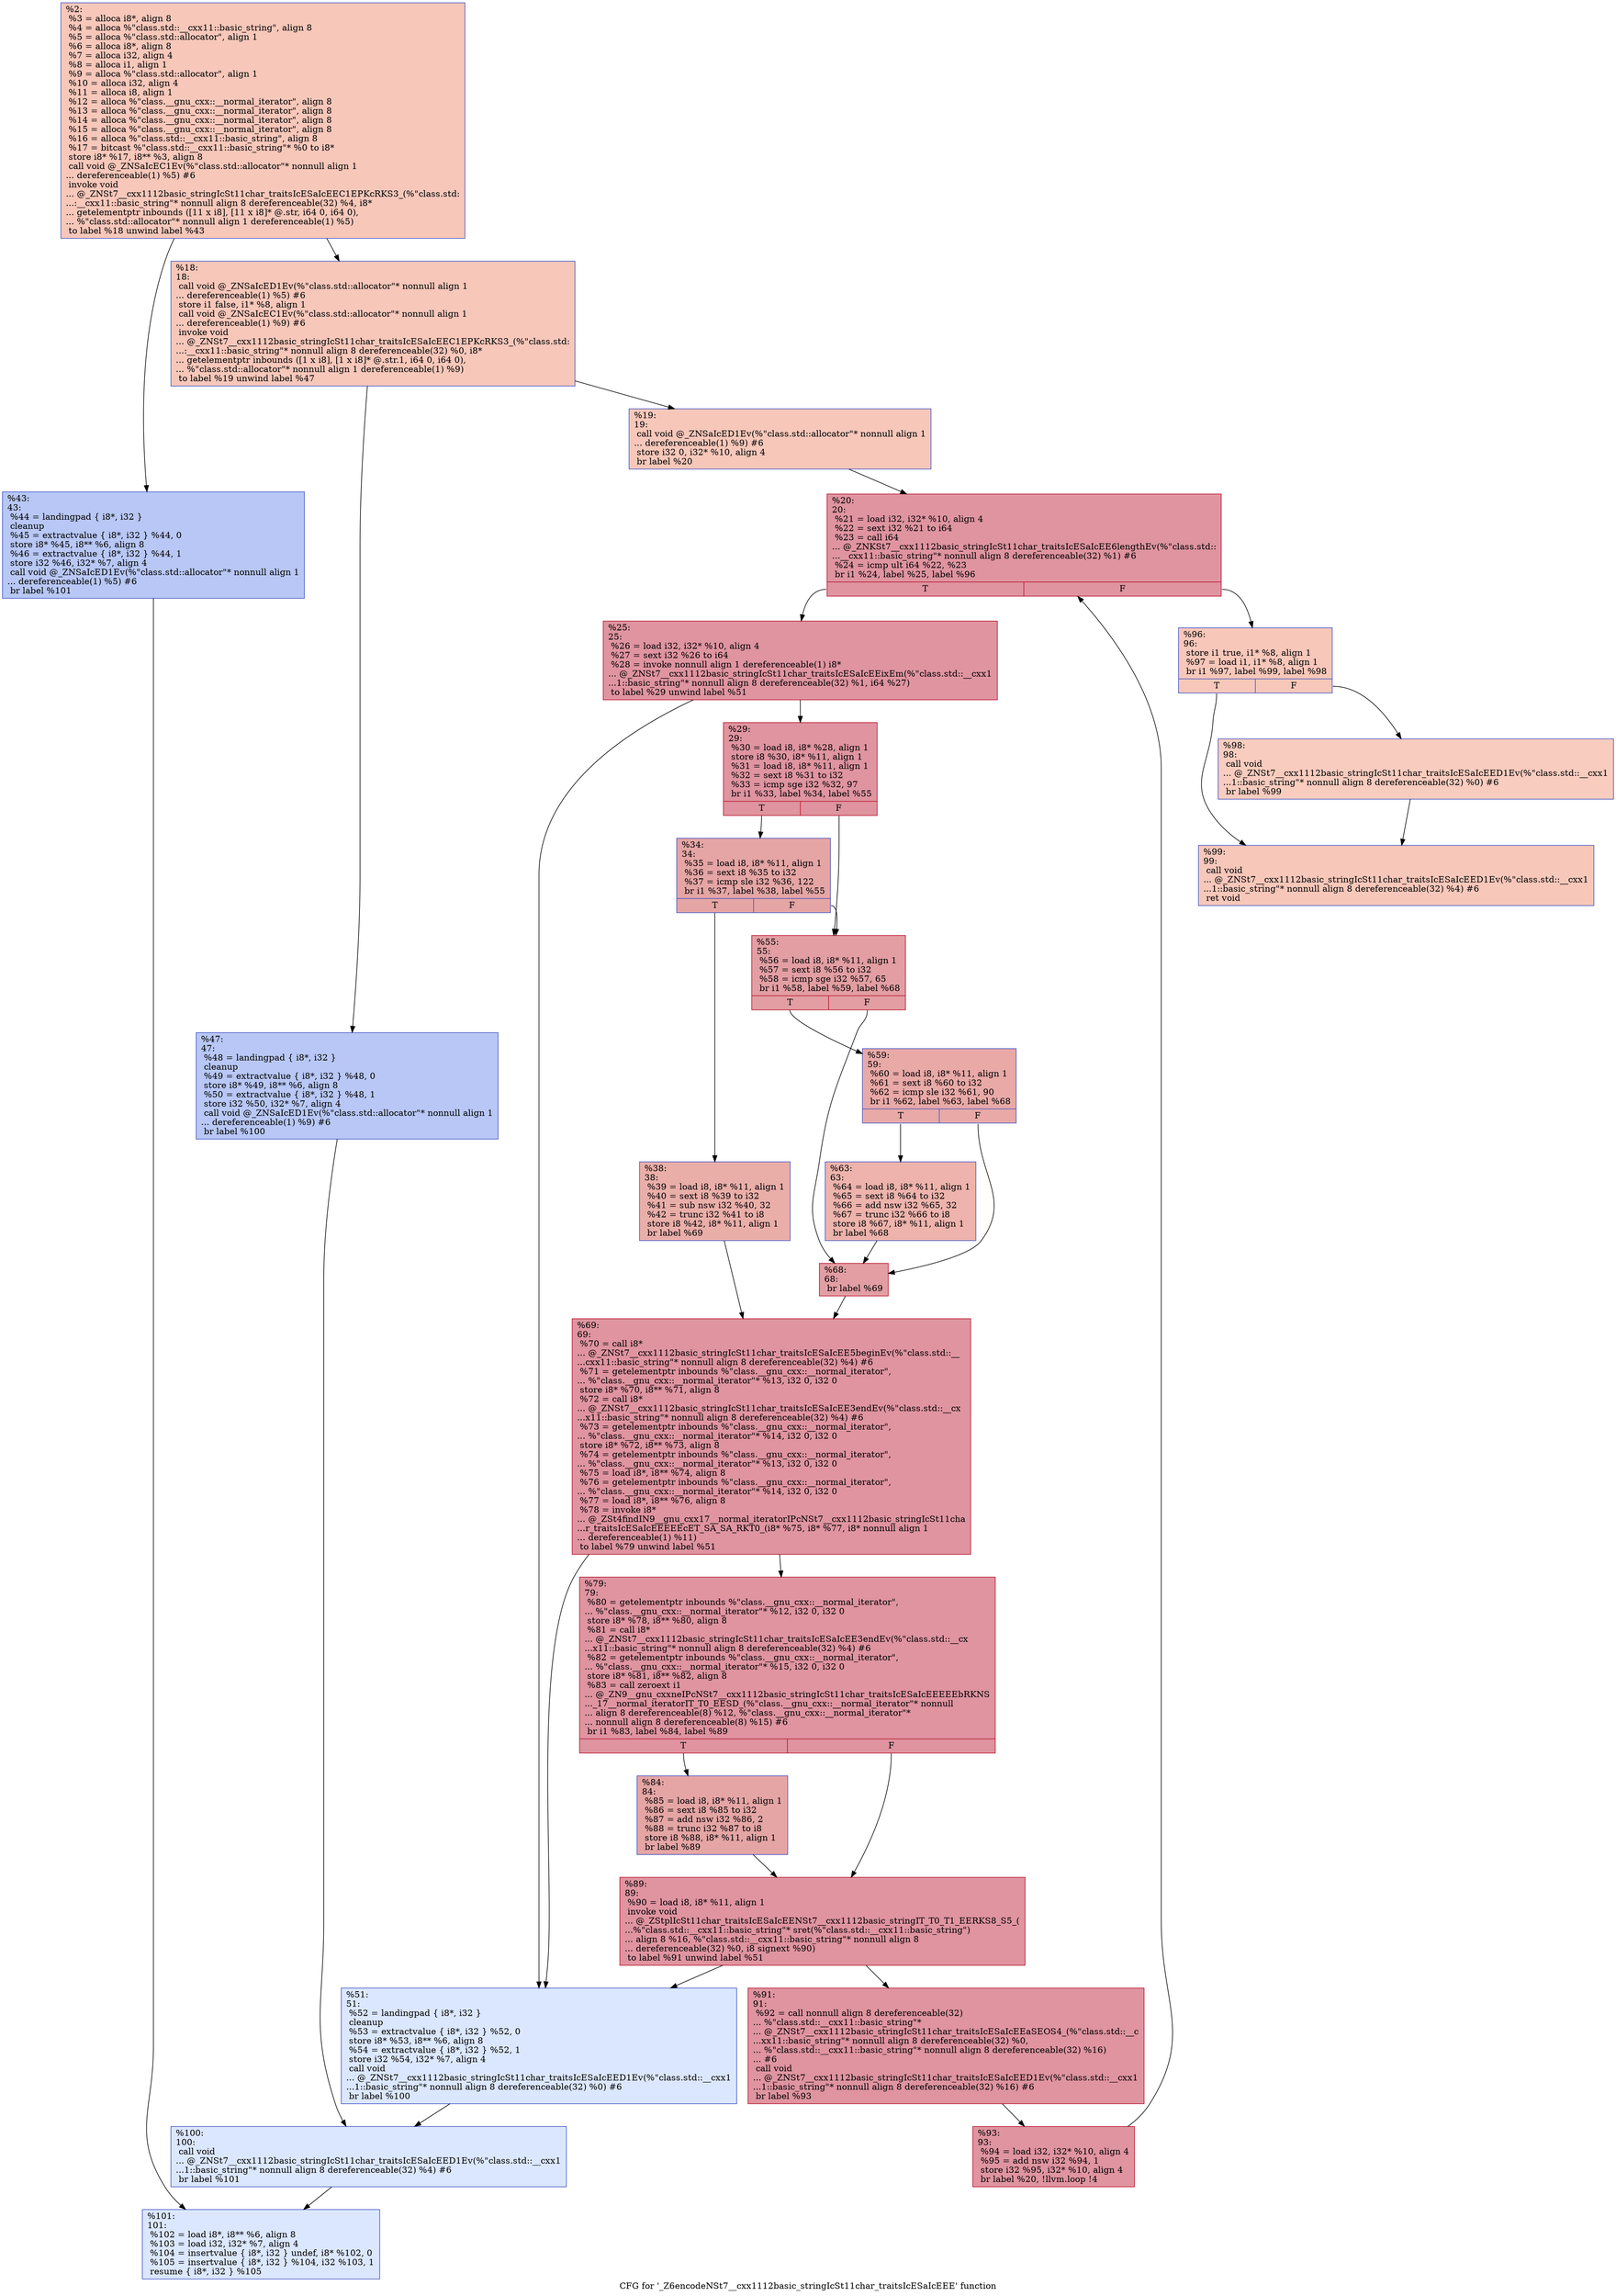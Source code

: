 digraph "CFG for '_Z6encodeNSt7__cxx1112basic_stringIcSt11char_traitsIcESaIcEEE' function" {
	label="CFG for '_Z6encodeNSt7__cxx1112basic_stringIcSt11char_traitsIcESaIcEEE' function";

	Node0x5640c376d890 [shape=record,color="#3d50c3ff", style=filled, fillcolor="#ec7f6370",label="{%2:\l  %3 = alloca i8*, align 8\l  %4 = alloca %\"class.std::__cxx11::basic_string\", align 8\l  %5 = alloca %\"class.std::allocator\", align 1\l  %6 = alloca i8*, align 8\l  %7 = alloca i32, align 4\l  %8 = alloca i1, align 1\l  %9 = alloca %\"class.std::allocator\", align 1\l  %10 = alloca i32, align 4\l  %11 = alloca i8, align 1\l  %12 = alloca %\"class.__gnu_cxx::__normal_iterator\", align 8\l  %13 = alloca %\"class.__gnu_cxx::__normal_iterator\", align 8\l  %14 = alloca %\"class.__gnu_cxx::__normal_iterator\", align 8\l  %15 = alloca %\"class.__gnu_cxx::__normal_iterator\", align 8\l  %16 = alloca %\"class.std::__cxx11::basic_string\", align 8\l  %17 = bitcast %\"class.std::__cxx11::basic_string\"* %0 to i8*\l  store i8* %17, i8** %3, align 8\l  call void @_ZNSaIcEC1Ev(%\"class.std::allocator\"* nonnull align 1\l... dereferenceable(1) %5) #6\l  invoke void\l... @_ZNSt7__cxx1112basic_stringIcSt11char_traitsIcESaIcEEC1EPKcRKS3_(%\"class.std:\l...:__cxx11::basic_string\"* nonnull align 8 dereferenceable(32) %4, i8*\l... getelementptr inbounds ([11 x i8], [11 x i8]* @.str, i64 0, i64 0),\l... %\"class.std::allocator\"* nonnull align 1 dereferenceable(1) %5)\l          to label %18 unwind label %43\l}"];
	Node0x5640c376d890 -> Node0x5640c376f440;
	Node0x5640c376d890 -> Node0x5640c376f490;
	Node0x5640c376f440 [shape=record,color="#3d50c3ff", style=filled, fillcolor="#ec7f6370",label="{%18:\l18:                                               \l  call void @_ZNSaIcED1Ev(%\"class.std::allocator\"* nonnull align 1\l... dereferenceable(1) %5) #6\l  store i1 false, i1* %8, align 1\l  call void @_ZNSaIcEC1Ev(%\"class.std::allocator\"* nonnull align 1\l... dereferenceable(1) %9) #6\l  invoke void\l... @_ZNSt7__cxx1112basic_stringIcSt11char_traitsIcESaIcEEC1EPKcRKS3_(%\"class.std:\l...:__cxx11::basic_string\"* nonnull align 8 dereferenceable(32) %0, i8*\l... getelementptr inbounds ([1 x i8], [1 x i8]* @.str.1, i64 0, i64 0),\l... %\"class.std::allocator\"* nonnull align 1 dereferenceable(1) %9)\l          to label %19 unwind label %47\l}"];
	Node0x5640c376f440 -> Node0x5640c376fc90;
	Node0x5640c376f440 -> Node0x5640c376fce0;
	Node0x5640c376fc90 [shape=record,color="#3d50c3ff", style=filled, fillcolor="#ec7f6370",label="{%19:\l19:                                               \l  call void @_ZNSaIcED1Ev(%\"class.std::allocator\"* nonnull align 1\l... dereferenceable(1) %9) #6\l  store i32 0, i32* %10, align 4\l  br label %20\l}"];
	Node0x5640c376fc90 -> Node0x5640c3770060;
	Node0x5640c3770060 [shape=record,color="#b70d28ff", style=filled, fillcolor="#b70d2870",label="{%20:\l20:                                               \l  %21 = load i32, i32* %10, align 4\l  %22 = sext i32 %21 to i64\l  %23 = call i64\l... @_ZNKSt7__cxx1112basic_stringIcSt11char_traitsIcESaIcEE6lengthEv(%\"class.std::\l...__cxx11::basic_string\"* nonnull align 8 dereferenceable(32) %1) #6\l  %24 = icmp ult i64 %22, %23\l  br i1 %24, label %25, label %96\l|{<s0>T|<s1>F}}"];
	Node0x5640c3770060:s0 -> Node0x5640c3770200;
	Node0x5640c3770060:s1 -> Node0x5640c3770560;
	Node0x5640c3770200 [shape=record,color="#b70d28ff", style=filled, fillcolor="#b70d2870",label="{%25:\l25:                                               \l  %26 = load i32, i32* %10, align 4\l  %27 = sext i32 %26 to i64\l  %28 = invoke nonnull align 1 dereferenceable(1) i8*\l... @_ZNSt7__cxx1112basic_stringIcSt11char_traitsIcESaIcEEixEm(%\"class.std::__cxx1\l...1::basic_string\"* nonnull align 8 dereferenceable(32) %1, i64 %27)\l          to label %29 unwind label %51\l}"];
	Node0x5640c3770200 -> Node0x5640c37707d0;
	Node0x5640c3770200 -> Node0x5640c3770820;
	Node0x5640c37707d0 [shape=record,color="#b70d28ff", style=filled, fillcolor="#b70d2870",label="{%29:\l29:                                               \l  %30 = load i8, i8* %28, align 1\l  store i8 %30, i8* %11, align 1\l  %31 = load i8, i8* %11, align 1\l  %32 = sext i8 %31 to i32\l  %33 = icmp sge i32 %32, 97\l  br i1 %33, label %34, label %55\l|{<s0>T|<s1>F}}"];
	Node0x5640c37707d0:s0 -> Node0x5640c3770780;
	Node0x5640c37707d0:s1 -> Node0x5640c3771040;
	Node0x5640c3770780 [shape=record,color="#3d50c3ff", style=filled, fillcolor="#c5333470",label="{%34:\l34:                                               \l  %35 = load i8, i8* %11, align 1\l  %36 = sext i8 %35 to i32\l  %37 = icmp sle i32 %36, 122\l  br i1 %37, label %38, label %55\l|{<s0>T|<s1>F}}"];
	Node0x5640c3770780:s0 -> Node0x5640c3771320;
	Node0x5640c3770780:s1 -> Node0x5640c3771040;
	Node0x5640c3771320 [shape=record,color="#3d50c3ff", style=filled, fillcolor="#d0473d70",label="{%38:\l38:                                               \l  %39 = load i8, i8* %11, align 1\l  %40 = sext i8 %39 to i32\l  %41 = sub nsw i32 %40, 32\l  %42 = trunc i32 %41 to i8\l  store i8 %42, i8* %11, align 1\l  br label %69\l}"];
	Node0x5640c3771320 -> Node0x5640c37716c0;
	Node0x5640c376f490 [shape=record,color="#3d50c3ff", style=filled, fillcolor="#5f7fe870",label="{%43:\l43:                                               \l  %44 = landingpad \{ i8*, i32 \}\l          cleanup\l  %45 = extractvalue \{ i8*, i32 \} %44, 0\l  store i8* %45, i8** %6, align 8\l  %46 = extractvalue \{ i8*, i32 \} %44, 1\l  store i32 %46, i32* %7, align 4\l  call void @_ZNSaIcED1Ev(%\"class.std::allocator\"* nonnull align 1\l... dereferenceable(1) %5) #6\l  br label %101\l}"];
	Node0x5640c376f490 -> Node0x5640c3771d30;
	Node0x5640c376fce0 [shape=record,color="#3d50c3ff", style=filled, fillcolor="#5f7fe870",label="{%47:\l47:                                               \l  %48 = landingpad \{ i8*, i32 \}\l          cleanup\l  %49 = extractvalue \{ i8*, i32 \} %48, 0\l  store i8* %49, i8** %6, align 8\l  %50 = extractvalue \{ i8*, i32 \} %48, 1\l  store i32 %50, i32* %7, align 4\l  call void @_ZNSaIcED1Ev(%\"class.std::allocator\"* nonnull align 1\l... dereferenceable(1) %9) #6\l  br label %100\l}"];
	Node0x5640c376fce0 -> Node0x5640c37721b0;
	Node0x5640c3770820 [shape=record,color="#3d50c3ff", style=filled, fillcolor="#aec9fc70",label="{%51:\l51:                                               \l  %52 = landingpad \{ i8*, i32 \}\l          cleanup\l  %53 = extractvalue \{ i8*, i32 \} %52, 0\l  store i8* %53, i8** %6, align 8\l  %54 = extractvalue \{ i8*, i32 \} %52, 1\l  store i32 %54, i32* %7, align 4\l  call void\l... @_ZNSt7__cxx1112basic_stringIcSt11char_traitsIcESaIcEED1Ev(%\"class.std::__cxx1\l...1::basic_string\"* nonnull align 8 dereferenceable(32) %0) #6\l  br label %100\l}"];
	Node0x5640c3770820 -> Node0x5640c37721b0;
	Node0x5640c3771040 [shape=record,color="#b70d28ff", style=filled, fillcolor="#be242e70",label="{%55:\l55:                                               \l  %56 = load i8, i8* %11, align 1\l  %57 = sext i8 %56 to i32\l  %58 = icmp sge i32 %57, 65\l  br i1 %58, label %59, label %68\l|{<s0>T|<s1>F}}"];
	Node0x5640c3771040:s0 -> Node0x5640c3772500;
	Node0x5640c3771040:s1 -> Node0x5640c3772a00;
	Node0x5640c3772500 [shape=record,color="#3d50c3ff", style=filled, fillcolor="#ca3b3770",label="{%59:\l59:                                               \l  %60 = load i8, i8* %11, align 1\l  %61 = sext i8 %60 to i32\l  %62 = icmp sle i32 %61, 90\l  br i1 %62, label %63, label %68\l|{<s0>T|<s1>F}}"];
	Node0x5640c3772500:s0 -> Node0x5640c3772ca0;
	Node0x5640c3772500:s1 -> Node0x5640c3772a00;
	Node0x5640c3772ca0 [shape=record,color="#3d50c3ff", style=filled, fillcolor="#d6524470",label="{%63:\l63:                                               \l  %64 = load i8, i8* %11, align 1\l  %65 = sext i8 %64 to i32\l  %66 = add nsw i32 %65, 32\l  %67 = trunc i32 %66 to i8\l  store i8 %67, i8* %11, align 1\l  br label %68\l}"];
	Node0x5640c3772ca0 -> Node0x5640c3772a00;
	Node0x5640c3772a00 [shape=record,color="#b70d28ff", style=filled, fillcolor="#be242e70",label="{%68:\l68:                                               \l  br label %69\l}"];
	Node0x5640c3772a00 -> Node0x5640c37716c0;
	Node0x5640c37716c0 [shape=record,color="#b70d28ff", style=filled, fillcolor="#b70d2870",label="{%69:\l69:                                               \l  %70 = call i8*\l... @_ZNSt7__cxx1112basic_stringIcSt11char_traitsIcESaIcEE5beginEv(%\"class.std::__\l...cxx11::basic_string\"* nonnull align 8 dereferenceable(32) %4) #6\l  %71 = getelementptr inbounds %\"class.__gnu_cxx::__normal_iterator\",\l... %\"class.__gnu_cxx::__normal_iterator\"* %13, i32 0, i32 0\l  store i8* %70, i8** %71, align 8\l  %72 = call i8*\l... @_ZNSt7__cxx1112basic_stringIcSt11char_traitsIcESaIcEE3endEv(%\"class.std::__cx\l...x11::basic_string\"* nonnull align 8 dereferenceable(32) %4) #6\l  %73 = getelementptr inbounds %\"class.__gnu_cxx::__normal_iterator\",\l... %\"class.__gnu_cxx::__normal_iterator\"* %14, i32 0, i32 0\l  store i8* %72, i8** %73, align 8\l  %74 = getelementptr inbounds %\"class.__gnu_cxx::__normal_iterator\",\l... %\"class.__gnu_cxx::__normal_iterator\"* %13, i32 0, i32 0\l  %75 = load i8*, i8** %74, align 8\l  %76 = getelementptr inbounds %\"class.__gnu_cxx::__normal_iterator\",\l... %\"class.__gnu_cxx::__normal_iterator\"* %14, i32 0, i32 0\l  %77 = load i8*, i8** %76, align 8\l  %78 = invoke i8*\l... @_ZSt4findIN9__gnu_cxx17__normal_iteratorIPcNSt7__cxx1112basic_stringIcSt11cha\l...r_traitsIcESaIcEEEEEcET_SA_SA_RKT0_(i8* %75, i8* %77, i8* nonnull align 1\l... dereferenceable(1) %11)\l          to label %79 unwind label %51\l}"];
	Node0x5640c37716c0 -> Node0x5640c3773500;
	Node0x5640c37716c0 -> Node0x5640c3770820;
	Node0x5640c3773500 [shape=record,color="#b70d28ff", style=filled, fillcolor="#b70d2870",label="{%79:\l79:                                               \l  %80 = getelementptr inbounds %\"class.__gnu_cxx::__normal_iterator\",\l... %\"class.__gnu_cxx::__normal_iterator\"* %12, i32 0, i32 0\l  store i8* %78, i8** %80, align 8\l  %81 = call i8*\l... @_ZNSt7__cxx1112basic_stringIcSt11char_traitsIcESaIcEE3endEv(%\"class.std::__cx\l...x11::basic_string\"* nonnull align 8 dereferenceable(32) %4) #6\l  %82 = getelementptr inbounds %\"class.__gnu_cxx::__normal_iterator\",\l... %\"class.__gnu_cxx::__normal_iterator\"* %15, i32 0, i32 0\l  store i8* %81, i8** %82, align 8\l  %83 = call zeroext i1\l... @_ZN9__gnu_cxxneIPcNSt7__cxx1112basic_stringIcSt11char_traitsIcESaIcEEEEEbRKNS\l..._17__normal_iteratorIT_T0_EESD_(%\"class.__gnu_cxx::__normal_iterator\"* nonnull\l... align 8 dereferenceable(8) %12, %\"class.__gnu_cxx::__normal_iterator\"*\l... nonnull align 8 dereferenceable(8) %15) #6\l  br i1 %83, label %84, label %89\l|{<s0>T|<s1>F}}"];
	Node0x5640c3773500:s0 -> Node0x5640c3774910;
	Node0x5640c3773500:s1 -> Node0x5640c3774960;
	Node0x5640c3774910 [shape=record,color="#3d50c3ff", style=filled, fillcolor="#c5333470",label="{%84:\l84:                                               \l  %85 = load i8, i8* %11, align 1\l  %86 = sext i8 %85 to i32\l  %87 = add nsw i32 %86, 2\l  %88 = trunc i32 %87 to i8\l  store i8 %88, i8* %11, align 1\l  br label %89\l}"];
	Node0x5640c3774910 -> Node0x5640c3774960;
	Node0x5640c3774960 [shape=record,color="#b70d28ff", style=filled, fillcolor="#b70d2870",label="{%89:\l89:                                               \l  %90 = load i8, i8* %11, align 1\l  invoke void\l... @_ZStplIcSt11char_traitsIcESaIcEENSt7__cxx1112basic_stringIT_T0_T1_EERKS8_S5_(\l...%\"class.std::__cxx11::basic_string\"* sret(%\"class.std::__cxx11::basic_string\")\l... align 8 %16, %\"class.std::__cxx11::basic_string\"* nonnull align 8\l... dereferenceable(32) %0, i8 signext %90)\l          to label %91 unwind label %51\l}"];
	Node0x5640c3774960 -> Node0x5640c3774e90;
	Node0x5640c3774960 -> Node0x5640c3770820;
	Node0x5640c3774e90 [shape=record,color="#b70d28ff", style=filled, fillcolor="#b70d2870",label="{%91:\l91:                                               \l  %92 = call nonnull align 8 dereferenceable(32)\l... %\"class.std::__cxx11::basic_string\"*\l... @_ZNSt7__cxx1112basic_stringIcSt11char_traitsIcESaIcEEaSEOS4_(%\"class.std::__c\l...xx11::basic_string\"* nonnull align 8 dereferenceable(32) %0,\l... %\"class.std::__cxx11::basic_string\"* nonnull align 8 dereferenceable(32) %16)\l... #6\l  call void\l... @_ZNSt7__cxx1112basic_stringIcSt11char_traitsIcESaIcEED1Ev(%\"class.std::__cxx1\l...1::basic_string\"* nonnull align 8 dereferenceable(32) %16) #6\l  br label %93\l}"];
	Node0x5640c3774e90 -> Node0x5640c37751d0;
	Node0x5640c37751d0 [shape=record,color="#b70d28ff", style=filled, fillcolor="#b70d2870",label="{%93:\l93:                                               \l  %94 = load i32, i32* %10, align 4\l  %95 = add nsw i32 %94, 1\l  store i32 %95, i32* %10, align 4\l  br label %20, !llvm.loop !4\l}"];
	Node0x5640c37751d0 -> Node0x5640c3770060;
	Node0x5640c3770560 [shape=record,color="#3d50c3ff", style=filled, fillcolor="#ec7f6370",label="{%96:\l96:                                               \l  store i1 true, i1* %8, align 1\l  %97 = load i1, i1* %8, align 1\l  br i1 %97, label %99, label %98\l|{<s0>T|<s1>F}}"];
	Node0x5640c3770560:s0 -> Node0x5640c3776340;
	Node0x5640c3770560:s1 -> Node0x5640c3776390;
	Node0x5640c3776390 [shape=record,color="#3d50c3ff", style=filled, fillcolor="#f08b6e70",label="{%98:\l98:                                               \l  call void\l... @_ZNSt7__cxx1112basic_stringIcSt11char_traitsIcESaIcEED1Ev(%\"class.std::__cxx1\l...1::basic_string\"* nonnull align 8 dereferenceable(32) %0) #6\l  br label %99\l}"];
	Node0x5640c3776390 -> Node0x5640c3776340;
	Node0x5640c3776340 [shape=record,color="#3d50c3ff", style=filled, fillcolor="#ec7f6370",label="{%99:\l99:                                               \l  call void\l... @_ZNSt7__cxx1112basic_stringIcSt11char_traitsIcESaIcEED1Ev(%\"class.std::__cxx1\l...1::basic_string\"* nonnull align 8 dereferenceable(32) %4) #6\l  ret void\l}"];
	Node0x5640c37721b0 [shape=record,color="#3d50c3ff", style=filled, fillcolor="#aec9fc70",label="{%100:\l100:                                              \l  call void\l... @_ZNSt7__cxx1112basic_stringIcSt11char_traitsIcESaIcEED1Ev(%\"class.std::__cxx1\l...1::basic_string\"* nonnull align 8 dereferenceable(32) %4) #6\l  br label %101\l}"];
	Node0x5640c37721b0 -> Node0x5640c3771d30;
	Node0x5640c3771d30 [shape=record,color="#3d50c3ff", style=filled, fillcolor="#aec9fc70",label="{%101:\l101:                                              \l  %102 = load i8*, i8** %6, align 8\l  %103 = load i32, i32* %7, align 4\l  %104 = insertvalue \{ i8*, i32 \} undef, i8* %102, 0\l  %105 = insertvalue \{ i8*, i32 \} %104, i32 %103, 1\l  resume \{ i8*, i32 \} %105\l}"];
}
